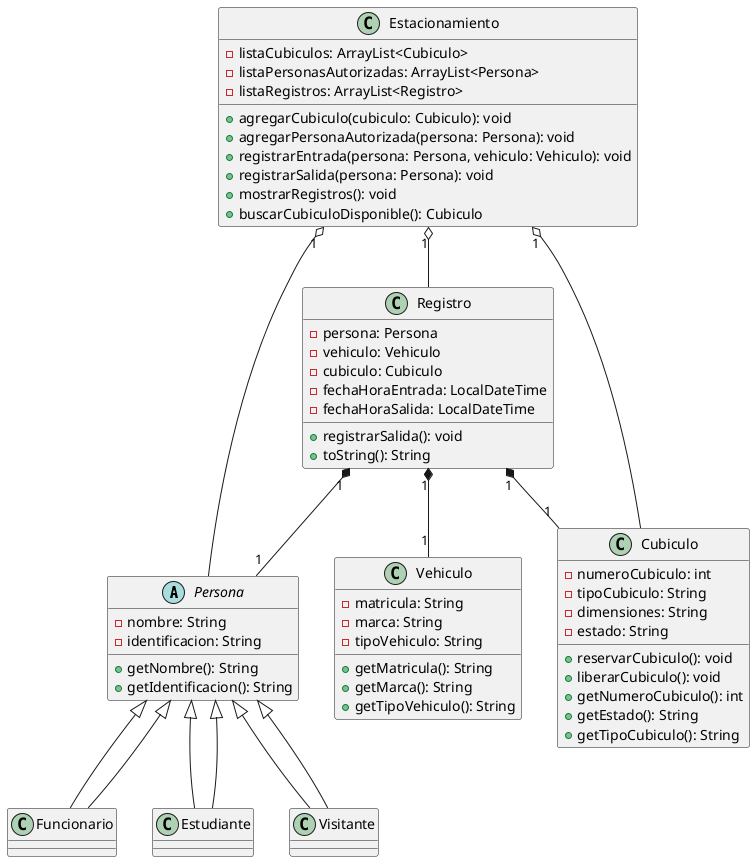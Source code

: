 @startuml
abstract class Persona {
    - nombre: String
    - identificacion: String
    + getNombre(): String
    + getIdentificacion(): String
}

class Funcionario extends Persona {
}

class Estudiante extends Persona {
}

class Visitante extends Persona {
}

class Vehiculo {
    - matricula: String
    - marca: String
    - tipoVehiculo: String
    + getMatricula(): String
    + getMarca(): String
    + getTipoVehiculo(): String
}

class Cubiculo {
    - numeroCubiculo: int
    - tipoCubiculo: String
    - dimensiones: String
    - estado: String
    + reservarCubiculo(): void
    + liberarCubiculo(): void
    + getNumeroCubiculo(): int
    + getEstado(): String
    + getTipoCubiculo(): String
}

class Registro {
    - persona: Persona
    - vehiculo: Vehiculo
    - cubiculo: Cubiculo
    - fechaHoraEntrada: LocalDateTime
    - fechaHoraSalida: LocalDateTime
    + registrarSalida(): void
    + toString(): String
}

class Estacionamiento {
    - listaCubiculos: ArrayList<Cubiculo>
    - listaPersonasAutorizadas: ArrayList<Persona>
    - listaRegistros: ArrayList<Registro>
    + agregarCubiculo(cubiculo: Cubiculo): void
    + agregarPersonaAutorizada(persona: Persona): void
    + registrarEntrada(persona: Persona, vehiculo: Vehiculo): void
    + registrarSalida(persona: Persona): void
    + mostrarRegistros(): void
    + buscarCubiculoDisponible(): Cubiculo
}

Persona <|-- Funcionario
Persona <|-- Estudiante
Persona <|-- Visitante

Estacionamiento "1" o--  Cubiculo
Estacionamiento "1" o--  Persona
Estacionamiento "1" o--  Registro

Registro "1" *-- "1" Persona
Registro "1" *-- "1" Vehiculo
Registro "1" *-- "1" Cubiculo
@enduml
